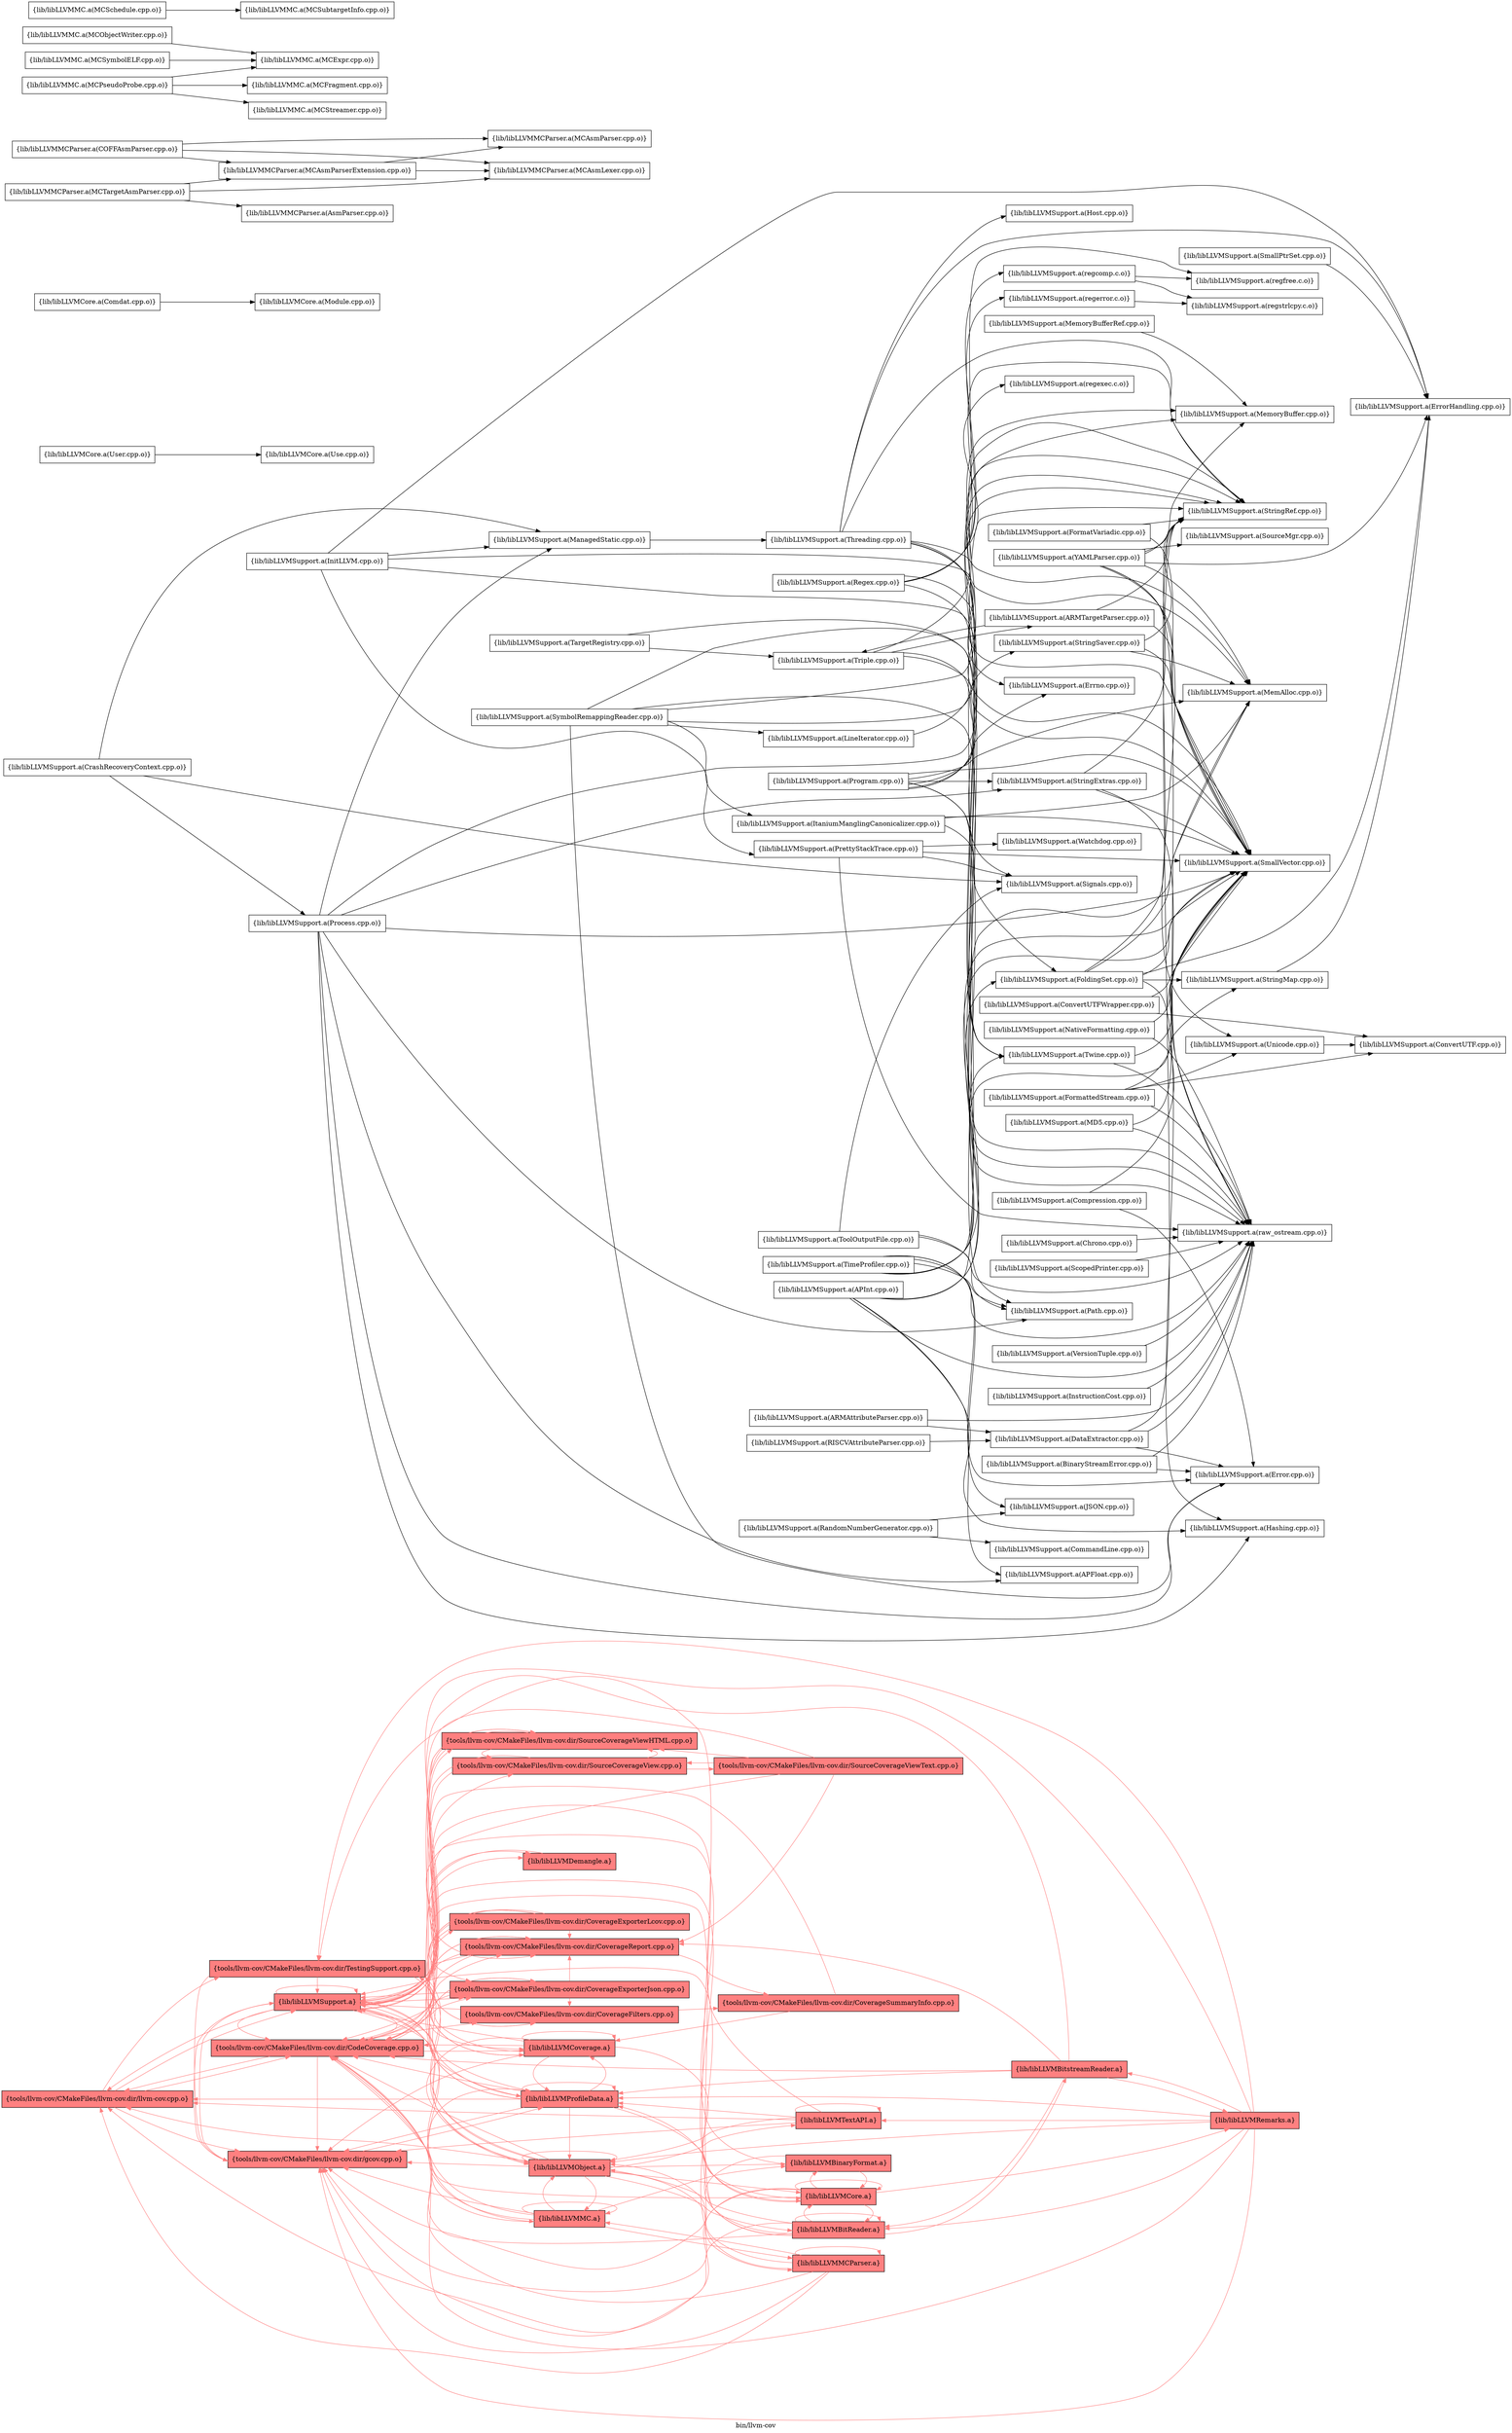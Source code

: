 digraph "bin/llvm-cov" {
	label="bin/llvm-cov";
	rankdir="LR"
	{ rank=same; Node0x559cdafe1888;  }
	{ rank=same; Node0x559cdafe0c08; Node0x559cdafe05c8; Node0x559cdafe2fa8; Node0x559cdafde818;  }
	{ rank=same; Node0x559cdafdd2d8; Node0x559cdafe02f8; Node0x559cdafdf718; Node0x559cdafe42b8; Node0x559cdafe3a98; Node0x559cdafe6d38; Node0x559cdafdf218; Node0x559cdafded18; Node0x559cdafe4448; Node0x559cdafe66a8; Node0x559cdafe5b18;  }
	{ rank=same; Node0x559cdafde318; Node0x559cdafe3368; Node0x559cdafe5f28; Node0x559cdafe48a8; Node0x559cdafddcd8; Node0x559cdafde1d8; Node0x559cdafe6518;  }

	Node0x559cdafe1888 [shape=record,shape=box,style=filled,fillcolor="1.000000 0.5 1",group=1,label="{tools/llvm-cov/CMakeFiles/llvm-cov.dir/llvm-cov.cpp.o}"];
	Node0x559cdafe1888 -> Node0x559cdafe0c08[color="1.000000 0.5 1"];
	Node0x559cdafe1888 -> Node0x559cdafe05c8[color="1.000000 0.5 1"];
	Node0x559cdafe1888 -> Node0x559cdafe2fa8[color="1.000000 0.5 1"];
	Node0x559cdafe1888 -> Node0x559cdafde818[color="1.000000 0.5 1"];
	Node0x559cdafe0c08 [shape=record,shape=box,style=filled,fillcolor="1.000000 0.5 1",group=1,label="{tools/llvm-cov/CMakeFiles/llvm-cov.dir/gcov.cpp.o}"];
	Node0x559cdafe0c08 -> Node0x559cdafde818[color="1.000000 0.5 1"];
	Node0x559cdafe0c08 -> Node0x559cdafdd2d8[color="1.000000 0.5 1"];
	Node0x559cdafe05c8 [shape=record,shape=box,style=filled,fillcolor="1.000000 0.5 1",group=1,label="{tools/llvm-cov/CMakeFiles/llvm-cov.dir/CodeCoverage.cpp.o}"];
	Node0x559cdafe05c8 -> Node0x559cdafe1888[color="1.000000 0.5 1"];
	Node0x559cdafe05c8 -> Node0x559cdafe0c08[color="1.000000 0.5 1"];
	Node0x559cdafe05c8 -> Node0x559cdafe02f8[color="1.000000 0.5 1"];
	Node0x559cdafe05c8 -> Node0x559cdafdf718[color="1.000000 0.5 1"];
	Node0x559cdafe05c8 -> Node0x559cdafe42b8[color="1.000000 0.5 1"];
	Node0x559cdafe05c8 -> Node0x559cdafe3a98[color="1.000000 0.5 1"];
	Node0x559cdafe05c8 -> Node0x559cdafe6d38[color="1.000000 0.5 1"];
	Node0x559cdafe05c8 -> Node0x559cdafde818[color="1.000000 0.5 1"];
	Node0x559cdafe05c8 -> Node0x559cdafdf218[color="1.000000 0.5 1"];
	Node0x559cdafe2fa8 [shape=record,shape=box,style=filled,fillcolor="1.000000 0.5 1",group=1,label="{tools/llvm-cov/CMakeFiles/llvm-cov.dir/TestingSupport.cpp.o}"];
	Node0x559cdafe2fa8 -> Node0x559cdafe0c08[color="1.000000 0.5 1"];
	Node0x559cdafe2fa8 -> Node0x559cdafde818[color="1.000000 0.5 1"];
	Node0x559cdafe2fa8 -> Node0x559cdafded18[color="1.000000 0.5 1"];
	Node0x559cdafe2fa8 -> Node0x559cdafdd2d8[color="1.000000 0.5 1"];
	Node0x559cdafde818 [shape=record,shape=box,style=filled,fillcolor="1.000000 0.5 1",group=1,label="{lib/libLLVMSupport.a}"];
	Node0x559cdafde818 -> Node0x559cdafe1888[color="1.000000 0.5 1"];
	Node0x559cdafde818 -> Node0x559cdafe0c08[color="1.000000 0.5 1"];
	Node0x559cdafde818 -> Node0x559cdafe05c8[color="1.000000 0.5 1"];
	Node0x559cdafde818 -> Node0x559cdafde818[color="1.000000 0.5 1"];
	Node0x559cdafde818 -> Node0x559cdafe02f8[color="1.000000 0.5 1"];
	Node0x559cdafde818 -> Node0x559cdafded18[color="1.000000 0.5 1"];
	Node0x559cdafde818 -> Node0x559cdafe4448[color="1.000000 0.5 1"];
	Node0x559cdafde818 -> Node0x559cdafe66a8[color="1.000000 0.5 1"];
	Node0x559cdafde818 -> Node0x559cdafdd2d8[color="1.000000 0.5 1"];
	Node0x559cdafde818 -> Node0x559cdafe5b18[color="1.000000 0.5 1"];
	Node0x559cdafdd2d8 [shape=record,shape=box,style=filled,fillcolor="1.000000 0.5 1",group=1,label="{lib/libLLVMProfileData.a}"];
	Node0x559cdafdd2d8 -> Node0x559cdafe0c08[color="1.000000 0.5 1"];
	Node0x559cdafdd2d8 -> Node0x559cdafe02f8[color="1.000000 0.5 1"];
	Node0x559cdafdd2d8 -> Node0x559cdafe3a98[color="1.000000 0.5 1"];
	Node0x559cdafdd2d8 -> Node0x559cdafde818[color="1.000000 0.5 1"];
	Node0x559cdafdd2d8 -> Node0x559cdafe4448[color="1.000000 0.5 1"];
	Node0x559cdafdd2d8 -> Node0x559cdafe05c8[color="1.000000 0.5 1"];
	Node0x559cdafdd2d8 -> Node0x559cdafe66a8[color="1.000000 0.5 1"];
	Node0x559cdafdd2d8 -> Node0x559cdafde318[color="1.000000 0.5 1"];
	Node0x559cdafdd2d8 -> Node0x559cdafdf218[color="1.000000 0.5 1"];
	Node0x559cdafdd2d8 -> Node0x559cdafdd2d8[color="1.000000 0.5 1"];
	Node0x559cdafdd2d8 -> Node0x559cdafe1888[color="1.000000 0.5 1"];
	Node0x559cdafdd2d8 -> Node0x559cdafded18[color="1.000000 0.5 1"];
	Node0x559cdafe02f8 [shape=record,shape=box,style=filled,fillcolor="1.000000 0.5 1",group=1,label="{tools/llvm-cov/CMakeFiles/llvm-cov.dir/CoverageExporterJson.cpp.o}"];
	Node0x559cdafe02f8 -> Node0x559cdafe05c8[color="1.000000 0.5 1"];
	Node0x559cdafe02f8 -> Node0x559cdafe42b8[color="1.000000 0.5 1"];
	Node0x559cdafe02f8 -> Node0x559cdafe3a98[color="1.000000 0.5 1"];
	Node0x559cdafe02f8 -> Node0x559cdafde818[color="1.000000 0.5 1"];
	Node0x559cdafe02f8 -> Node0x559cdafdf218[color="1.000000 0.5 1"];
	Node0x559cdafdf718 [shape=record,shape=box,style=filled,fillcolor="1.000000 0.5 1",group=1,label="{tools/llvm-cov/CMakeFiles/llvm-cov.dir/CoverageExporterLcov.cpp.o}"];
	Node0x559cdafdf718 -> Node0x559cdafe05c8[color="1.000000 0.5 1"];
	Node0x559cdafdf718 -> Node0x559cdafe02f8[color="1.000000 0.5 1"];
	Node0x559cdafdf718 -> Node0x559cdafe42b8[color="1.000000 0.5 1"];
	Node0x559cdafdf718 -> Node0x559cdafe3a98[color="1.000000 0.5 1"];
	Node0x559cdafdf718 -> Node0x559cdafde818[color="1.000000 0.5 1"];
	Node0x559cdafdf718 -> Node0x559cdafdf218[color="1.000000 0.5 1"];
	Node0x559cdafe42b8 [shape=record,shape=box,style=filled,fillcolor="1.000000 0.5 1",group=1,label="{tools/llvm-cov/CMakeFiles/llvm-cov.dir/CoverageFilters.cpp.o}"];
	Node0x559cdafe42b8 -> Node0x559cdafe3368[color="1.000000 0.5 1"];
	Node0x559cdafe42b8 -> Node0x559cdafde818[color="1.000000 0.5 1"];
	Node0x559cdafe3a98 [shape=record,shape=box,style=filled,fillcolor="1.000000 0.5 1",group=1,label="{tools/llvm-cov/CMakeFiles/llvm-cov.dir/CoverageReport.cpp.o}"];
	Node0x559cdafe3a98 -> Node0x559cdafe05c8[color="1.000000 0.5 1"];
	Node0x559cdafe3a98 -> Node0x559cdafe42b8[color="1.000000 0.5 1"];
	Node0x559cdafe3a98 -> Node0x559cdafe3368[color="1.000000 0.5 1"];
	Node0x559cdafe3a98 -> Node0x559cdafde818[color="1.000000 0.5 1"];
	Node0x559cdafe3a98 -> Node0x559cdafdf218[color="1.000000 0.5 1"];
	Node0x559cdafe6d38 [shape=record,shape=box,style=filled,fillcolor="1.000000 0.5 1",group=1,label="{tools/llvm-cov/CMakeFiles/llvm-cov.dir/SourceCoverageView.cpp.o}"];
	Node0x559cdafe6d38 -> Node0x559cdafe66a8[color="1.000000 0.5 1"];
	Node0x559cdafe6d38 -> Node0x559cdafe5f28[color="1.000000 0.5 1"];
	Node0x559cdafe6d38 -> Node0x559cdafde818[color="1.000000 0.5 1"];
	Node0x559cdafe6d38 -> Node0x559cdafdf218[color="1.000000 0.5 1"];
	Node0x559cdafdf218 [shape=record,shape=box,style=filled,fillcolor="1.000000 0.5 1",group=1,label="{lib/libLLVMCoverage.a}"];
	Node0x559cdafdf218 -> Node0x559cdafe0c08[color="1.000000 0.5 1"];
	Node0x559cdafdf218 -> Node0x559cdafe05c8[color="1.000000 0.5 1"];
	Node0x559cdafdf218 -> Node0x559cdafde818[color="1.000000 0.5 1"];
	Node0x559cdafdf218 -> Node0x559cdafde318[color="1.000000 0.5 1"];
	Node0x559cdafdf218 -> Node0x559cdafded18[color="1.000000 0.5 1"];
	Node0x559cdafdf218 -> Node0x559cdafdf218[color="1.000000 0.5 1"];
	Node0x559cdafdf218 -> Node0x559cdafdd2d8[color="1.000000 0.5 1"];
	Node0x559cdafdf218 -> Node0x559cdafe2fa8[color="1.000000 0.5 1"];
	Node0x559cdafe3368 [shape=record,shape=box,style=filled,fillcolor="1.000000 0.5 1",group=1,label="{tools/llvm-cov/CMakeFiles/llvm-cov.dir/CoverageSummaryInfo.cpp.o}"];
	Node0x559cdafe3368 -> Node0x559cdafde818[color="1.000000 0.5 1"];
	Node0x559cdafe3368 -> Node0x559cdafdf218[color="1.000000 0.5 1"];
	Node0x559cdafe66a8 [shape=record,shape=box,style=filled,fillcolor="1.000000 0.5 1",group=1,label="{tools/llvm-cov/CMakeFiles/llvm-cov.dir/SourceCoverageViewHTML.cpp.o}"];
	Node0x559cdafe66a8 -> Node0x559cdafe05c8[color="1.000000 0.5 1"];
	Node0x559cdafe66a8 -> Node0x559cdafe3a98[color="1.000000 0.5 1"];
	Node0x559cdafe66a8 -> Node0x559cdafe6d38[color="1.000000 0.5 1"];
	Node0x559cdafe66a8 -> Node0x559cdafde818[color="1.000000 0.5 1"];
	Node0x559cdafe5f28 [shape=record,shape=box,style=filled,fillcolor="1.000000 0.5 1",group=1,label="{tools/llvm-cov/CMakeFiles/llvm-cov.dir/SourceCoverageViewText.cpp.o}"];
	Node0x559cdafe5f28 -> Node0x559cdafe05c8[color="1.000000 0.5 1"];
	Node0x559cdafe5f28 -> Node0x559cdafe3a98[color="1.000000 0.5 1"];
	Node0x559cdafe5f28 -> Node0x559cdafe6d38[color="1.000000 0.5 1"];
	Node0x559cdafe5f28 -> Node0x559cdafe66a8[color="1.000000 0.5 1"];
	Node0x559cdafe5f28 -> Node0x559cdafde818[color="1.000000 0.5 1"];
	Node0x559cdafded18 [shape=record,shape=box,style=filled,fillcolor="1.000000 0.5 1",group=1,label="{lib/libLLVMObject.a}"];
	Node0x559cdafded18 -> Node0x559cdafe0c08[color="1.000000 0.5 1"];
	Node0x559cdafded18 -> Node0x559cdafe2fa8[color="1.000000 0.5 1"];
	Node0x559cdafded18 -> Node0x559cdafde818[color="1.000000 0.5 1"];
	Node0x559cdafded18 -> Node0x559cdafded18[color="1.000000 0.5 1"];
	Node0x559cdafded18 -> Node0x559cdafe48a8[color="1.000000 0.5 1"];
	Node0x559cdafded18 -> Node0x559cdafe5b18[color="1.000000 0.5 1"];
	Node0x559cdafded18 -> Node0x559cdafde318[color="1.000000 0.5 1"];
	Node0x559cdafded18 -> Node0x559cdafddcd8[color="1.000000 0.5 1"];
	Node0x559cdafded18 -> Node0x559cdafde1d8[color="1.000000 0.5 1"];
	Node0x559cdafded18 -> Node0x559cdafe1888[color="1.000000 0.5 1"];
	Node0x559cdafded18 -> Node0x559cdafe05c8[color="1.000000 0.5 1"];
	Node0x559cdafded18 -> Node0x559cdafe6518[color="1.000000 0.5 1"];
	Node0x559cdafe39f8 [shape=record,shape=box,group=0,label="{lib/libLLVMSupport.a(Chrono.cpp.o)}"];
	Node0x559cdafe39f8 -> Node0x559cdafe43a8;
	Node0x559cdafe43a8 [shape=record,shape=box,group=0,label="{lib/libLLVMSupport.a(raw_ostream.cpp.o)}"];
	Node0x559cdafe1108 [shape=record,shape=box,group=0,label="{lib/libLLVMSupport.a(ConvertUTFWrapper.cpp.o)}"];
	Node0x559cdafe1108 -> Node0x559cdafe18d8;
	Node0x559cdafe1108 -> Node0x559cdafe68d8;
	Node0x559cdafe18d8 [shape=record,shape=box,group=0,label="{lib/libLLVMSupport.a(ConvertUTF.cpp.o)}"];
	Node0x559cdafe68d8 [shape=record,shape=box,group=0,label="{lib/libLLVMSupport.a(SmallVector.cpp.o)}"];
	Node0x559cdafe34f8 [shape=record,shape=box,group=0,label="{lib/libLLVMSupport.a(InitLLVM.cpp.o)}"];
	Node0x559cdafe34f8 -> Node0x559cdafe3ea8;
	Node0x559cdafe34f8 -> Node0x559cdafe14c8;
	Node0x559cdafe34f8 -> Node0x559cdafe0d48;
	Node0x559cdafe34f8 -> Node0x559cdafe2a08;
	Node0x559cdafe34f8 -> Node0x559cdafddd78;
	Node0x559cdafe3ea8 [shape=record,shape=box,group=0,label="{lib/libLLVMSupport.a(ErrorHandling.cpp.o)}"];
	Node0x559cdafe14c8 [shape=record,shape=box,group=0,label="{lib/libLLVMSupport.a(ManagedStatic.cpp.o)}"];
	Node0x559cdafe14c8 -> Node0x559cdafdcf68;
	Node0x559cdafe0d48 [shape=record,shape=box,group=0,label="{lib/libLLVMSupport.a(MemAlloc.cpp.o)}"];
	Node0x559cdafe2a08 [shape=record,shape=box,group=0,label="{lib/libLLVMSupport.a(PrettyStackTrace.cpp.o)}"];
	Node0x559cdafe2a08 -> Node0x559cdafe68d8;
	Node0x559cdafe2a08 -> Node0x559cdafe43a8;
	Node0x559cdafe2a08 -> Node0x559cdafddd78;
	Node0x559cdafe2a08 -> Node0x559cdafdd468;
	Node0x559cdafddd78 [shape=record,shape=box,group=0,label="{lib/libLLVMSupport.a(Signals.cpp.o)}"];
	Node0x559cdafe0708 [shape=record,shape=box,group=0,label="{lib/libLLVMSupport.a(FormatVariadic.cpp.o)}"];
	Node0x559cdafe0708 -> Node0x559cdafe68d8;
	Node0x559cdafe0708 -> Node0x559cdafde958;
	Node0x559cdafde958 [shape=record,shape=box,group=0,label="{lib/libLLVMSupport.a(StringRef.cpp.o)}"];
	Node0x559cdafdff88 [shape=record,shape=box,group=0,label="{lib/libLLVMSupport.a(LineIterator.cpp.o)}"];
	Node0x559cdafdff88 -> Node0x559cdafe1018;
	Node0x559cdafe1018 [shape=record,shape=box,group=0,label="{lib/libLLVMSupport.a(MemoryBuffer.cpp.o)}"];
	Node0x559cdafdcf68 [shape=record,shape=box,group=0,label="{lib/libLLVMSupport.a(Threading.cpp.o)}"];
	Node0x559cdafdcf68 -> Node0x559cdafe3ea8;
	Node0x559cdafdcf68 -> Node0x559cdafe0d48;
	Node0x559cdafdcf68 -> Node0x559cdafe68d8;
	Node0x559cdafdcf68 -> Node0x559cdafde958;
	Node0x559cdafdcf68 -> Node0x559cdafdd788;
	Node0x559cdafdcf68 -> Node0x559cdafe1b08;
	Node0x559cdafdcf68 -> Node0x559cdafde598;
	Node0x559cdafde138 [shape=record,shape=box,group=0,label="{lib/libLLVMSupport.a(NativeFormatting.cpp.o)}"];
	Node0x559cdafde138 -> Node0x559cdafe68d8;
	Node0x559cdafde138 -> Node0x559cdafe43a8;
	Node0x559cdafdd468 [shape=record,shape=box,group=0,label="{lib/libLLVMSupport.a(Watchdog.cpp.o)}"];
	Node0x559cdafe31d8 [shape=record,shape=box,group=0,label="{lib/libLLVMSupport.a(Regex.cpp.o)}"];
	Node0x559cdafe31d8 -> Node0x559cdafe68d8;
	Node0x559cdafe31d8 -> Node0x559cdafde958;
	Node0x559cdafe31d8 -> Node0x559cdafdd788;
	Node0x559cdafe31d8 -> Node0x559cdafe3728;
	Node0x559cdafe31d8 -> Node0x559cdafe2aa8;
	Node0x559cdafe31d8 -> Node0x559cdafe3228;
	Node0x559cdafe31d8 -> Node0x559cdafe20f8;
	Node0x559cdafdd788 [shape=record,shape=box,group=0,label="{lib/libLLVMSupport.a(Twine.cpp.o)}"];
	Node0x559cdafdd788 -> Node0x559cdafe68d8;
	Node0x559cdafdd788 -> Node0x559cdafe43a8;
	Node0x559cdafe3728 [shape=record,shape=box,group=0,label="{lib/libLLVMSupport.a(regcomp.c.o)}"];
	Node0x559cdafe3728 -> Node0x559cdafe20f8;
	Node0x559cdafe3728 -> Node0x559cdafe1928;
	Node0x559cdafe2aa8 [shape=record,shape=box,group=0,label="{lib/libLLVMSupport.a(regerror.c.o)}"];
	Node0x559cdafe2aa8 -> Node0x559cdafe1928;
	Node0x559cdafe3228 [shape=record,shape=box,group=0,label="{lib/libLLVMSupport.a(regexec.c.o)}"];
	Node0x559cdafe20f8 [shape=record,shape=box,group=0,label="{lib/libLLVMSupport.a(regfree.c.o)}"];
	Node0x559cdafe5f78 [shape=record,shape=box,group=0,label="{lib/libLLVMSupport.a(SmallPtrSet.cpp.o)}"];
	Node0x559cdafe5f78 -> Node0x559cdafe3ea8;
	Node0x559cdafe5028 [shape=record,shape=box,group=0,label="{lib/libLLVMSupport.a(StringExtras.cpp.o)}"];
	Node0x559cdafe5028 -> Node0x559cdafe68d8;
	Node0x559cdafe5028 -> Node0x559cdafde958;
	Node0x559cdafe5028 -> Node0x559cdafe43a8;
	Node0x559cdafe57a8 [shape=record,shape=box,group=0,label="{lib/libLLVMSupport.a(StringMap.cpp.o)}"];
	Node0x559cdafe57a8 -> Node0x559cdafe3ea8;
	Node0x559cdafde728 [shape=record,shape=box,group=0,label="{lib/libLLVMSupport.a(StringSaver.cpp.o)}"];
	Node0x559cdafde728 -> Node0x559cdafe0d48;
	Node0x559cdafde728 -> Node0x559cdafe68d8;
	Node0x559cdafde728 -> Node0x559cdafde958;
	Node0x559cdafdd058 [shape=record,shape=box,group=0,label="{lib/libLLVMSupport.a(APInt.cpp.o)}"];
	Node0x559cdafdd058 -> Node0x559cdafe68d8;
	Node0x559cdafdd058 -> Node0x559cdafde958;
	Node0x559cdafdd058 -> Node0x559cdafdf538;
	Node0x559cdafdd058 -> Node0x559cdafe43f8;
	Node0x559cdafdd058 -> Node0x559cdafe4b28;
	Node0x559cdafdd058 -> Node0x559cdafe43a8;
	Node0x559cdafdf538 [shape=record,shape=box,group=0,label="{lib/libLLVMSupport.a(APFloat.cpp.o)}"];
	Node0x559cdafe43f8 [shape=record,shape=box,group=0,label="{lib/libLLVMSupport.a(FoldingSet.cpp.o)}"];
	Node0x559cdafe43f8 -> Node0x559cdafe3ea8;
	Node0x559cdafe43f8 -> Node0x559cdafe0d48;
	Node0x559cdafe43f8 -> Node0x559cdafe68d8;
	Node0x559cdafe43f8 -> Node0x559cdafe57a8;
	Node0x559cdafe43f8 -> Node0x559cdafde958;
	Node0x559cdafe43f8 -> Node0x559cdafe4b28;
	Node0x559cdafe4b28 [shape=record,shape=box,group=0,label="{lib/libLLVMSupport.a(Hashing.cpp.o)}"];
	Node0x559cdafe5938 [shape=record,shape=box,group=0,label="{lib/libLLVMSupport.a(ToolOutputFile.cpp.o)}"];
	Node0x559cdafe5938 -> Node0x559cdafe43a8;
	Node0x559cdafe5938 -> Node0x559cdafe1388;
	Node0x559cdafe5938 -> Node0x559cdafddd78;
	Node0x559cdafe1388 [shape=record,shape=box,group=0,label="{lib/libLLVMSupport.a(Path.cpp.o)}"];
	Node0x559cdafe6478 [shape=record,shape=box,group=0,label="{lib/libLLVMSupport.a(Triple.cpp.o)}"];
	Node0x559cdafe6478 -> Node0x559cdafe68d8;
	Node0x559cdafe6478 -> Node0x559cdafde958;
	Node0x559cdafe6478 -> Node0x559cdafe6c48;
	Node0x559cdafe6478 -> Node0x559cdafdd788;
	Node0x559cdafe6c48 [shape=record,shape=box,group=0,label="{lib/libLLVMSupport.a(ARMTargetParser.cpp.o)}"];
	Node0x559cdafe6c48 -> Node0x559cdafe68d8;
	Node0x559cdafe6c48 -> Node0x559cdafde958;
	Node0x559cdafe6c48 -> Node0x559cdafe6478;
	Node0x559cdafe4858 [shape=record,shape=box,group=0,label="{lib/libLLVMSupport.a(YAMLParser.cpp.o)}"];
	Node0x559cdafe4858 -> Node0x559cdafe3ea8;
	Node0x559cdafe4858 -> Node0x559cdafe0d48;
	Node0x559cdafe4858 -> Node0x559cdafe1018;
	Node0x559cdafe4858 -> Node0x559cdafe68d8;
	Node0x559cdafe4858 -> Node0x559cdafde958;
	Node0x559cdafe4858 -> Node0x559cdafde548;
	Node0x559cdafe4858 -> Node0x559cdafe5078;
	Node0x559cdafe4858 -> Node0x559cdafe43a8;
	Node0x559cdafde548 [shape=record,shape=box,group=0,label="{lib/libLLVMSupport.a(SourceMgr.cpp.o)}"];
	Node0x559cdafe5078 [shape=record,shape=box,group=0,label="{lib/libLLVMSupport.a(Unicode.cpp.o)}"];
	Node0x559cdafe5078 -> Node0x559cdafe18d8;
	Node0x559cdafe1928 [shape=record,shape=box,group=0,label="{lib/libLLVMSupport.a(regstrlcpy.c.o)}"];
	Node0x559cdafe00c8 [shape=record,shape=box,group=0,label="{lib/libLLVMSupport.a(MD5.cpp.o)}"];
	Node0x559cdafe00c8 -> Node0x559cdafe68d8;
	Node0x559cdafe00c8 -> Node0x559cdafe43a8;
	Node0x559cdafdf948 [shape=record,shape=box,group=0,label="{lib/libLLVMSupport.a(Process.cpp.o)}"];
	Node0x559cdafdf948 -> Node0x559cdafe2328;
	Node0x559cdafdf948 -> Node0x559cdafe14c8;
	Node0x559cdafdf948 -> Node0x559cdafe68d8;
	Node0x559cdafdf948 -> Node0x559cdafe5028;
	Node0x559cdafdf948 -> Node0x559cdafde958;
	Node0x559cdafdf948 -> Node0x559cdafdf538;
	Node0x559cdafdf948 -> Node0x559cdafe4b28;
	Node0x559cdafdf948 -> Node0x559cdafe1388;
	Node0x559cdafe2328 [shape=record,shape=box,group=0,label="{lib/libLLVMSupport.a(Error.cpp.o)}"];
	Node0x559cdafdf308 [shape=record,shape=box,group=0,label="{lib/libLLVMSupport.a(CrashRecoveryContext.cpp.o)}"];
	Node0x559cdafdf308 -> Node0x559cdafe14c8;
	Node0x559cdafdf308 -> Node0x559cdafdf948;
	Node0x559cdafdf308 -> Node0x559cdafddd78;
	Node0x559cdafdeb88 [shape=record,shape=box,group=0,label="{lib/libLLVMSupport.a(Program.cpp.o)}"];
	Node0x559cdafdeb88 -> Node0x559cdafe0d48;
	Node0x559cdafdeb88 -> Node0x559cdafe68d8;
	Node0x559cdafdeb88 -> Node0x559cdafe5028;
	Node0x559cdafdeb88 -> Node0x559cdafde728;
	Node0x559cdafdeb88 -> Node0x559cdafde958;
	Node0x559cdafdeb88 -> Node0x559cdafe43a8;
	Node0x559cdafdeb88 -> Node0x559cdafe1388;
	Node0x559cdafdeb88 -> Node0x559cdafde598;
	Node0x559cdafde598 [shape=record,shape=box,group=0,label="{lib/libLLVMSupport.a(Errno.cpp.o)}"];
	Node0x559cdafe1b08 [shape=record,shape=box,group=0,label="{lib/libLLVMSupport.a(Host.cpp.o)}"];
	Node0x559cdafe48a8 [shape=record,shape=box,style=filled,fillcolor="1.000000 0.5 1",group=1,label="{lib/libLLVMBinaryFormat.a}"];
	Node0x559cdafe48a8 -> Node0x559cdafde318[color="1.000000 0.5 1"];
	Node0x559cdafe48a8 -> Node0x559cdafe0c08[color="1.000000 0.5 1"];
	Node0x559cdafe48a8 -> Node0x559cdafde818[color="1.000000 0.5 1"];
	Node0x559cdafe5b18 [shape=record,shape=box,style=filled,fillcolor="1.000000 0.5 1",group=1,label="{lib/libLLVMMC.a}"];
	Node0x559cdafe5b18 -> Node0x559cdafde818[color="1.000000 0.5 1"];
	Node0x559cdafe5b18 -> Node0x559cdafded18[color="1.000000 0.5 1"];
	Node0x559cdafe5b18 -> Node0x559cdafe5b18[color="1.000000 0.5 1"];
	Node0x559cdafe5b18 -> Node0x559cdafe0c08[color="1.000000 0.5 1"];
	Node0x559cdafe5b18 -> Node0x559cdafdd2d8[color="1.000000 0.5 1"];
	Node0x559cdafe5b18 -> Node0x559cdafde1d8[color="1.000000 0.5 1"];
	Node0x559cdafe5b18 -> Node0x559cdafe48a8[color="1.000000 0.5 1"];
	Node0x559cdafe5b18 -> Node0x559cdafe05c8[color="1.000000 0.5 1"];
	Node0x559cdafde318 [shape=record,shape=box,style=filled,fillcolor="1.000000 0.5 1",group=1,label="{lib/libLLVMCore.a}"];
	Node0x559cdafde318 -> Node0x559cdafde818[color="1.000000 0.5 1"];
	Node0x559cdafde318 -> Node0x559cdafde318[color="1.000000 0.5 1"];
	Node0x559cdafde318 -> Node0x559cdafe05c8[color="1.000000 0.5 1"];
	Node0x559cdafde318 -> Node0x559cdafe0c08[color="1.000000 0.5 1"];
	Node0x559cdafde318 -> Node0x559cdafe4d58[color="1.000000 0.5 1"];
	Node0x559cdafde318 -> Node0x559cdafe1888[color="1.000000 0.5 1"];
	Node0x559cdafde318 -> Node0x559cdafe48a8[color="1.000000 0.5 1"];
	Node0x559cdafde318 -> Node0x559cdafddcd8[color="1.000000 0.5 1"];
	Node0x559cdafddcd8 [shape=record,shape=box,style=filled,fillcolor="1.000000 0.5 1",group=1,label="{lib/libLLVMBitReader.a}"];
	Node0x559cdafddcd8 -> Node0x559cdafe0c08[color="1.000000 0.5 1"];
	Node0x559cdafddcd8 -> Node0x559cdafe2fa8[color="1.000000 0.5 1"];
	Node0x559cdafddcd8 -> Node0x559cdafde818[color="1.000000 0.5 1"];
	Node0x559cdafddcd8 -> Node0x559cdafded18[color="1.000000 0.5 1"];
	Node0x559cdafddcd8 -> Node0x559cdafde318[color="1.000000 0.5 1"];
	Node0x559cdafddcd8 -> Node0x559cdafdd2d8[color="1.000000 0.5 1"];
	Node0x559cdafddcd8 -> Node0x559cdafddcd8[color="1.000000 0.5 1"];
	Node0x559cdafddcd8 -> Node0x559cdafe5258[color="1.000000 0.5 1"];
	Node0x559cdafddcd8 -> Node0x559cdafe05c8[color="1.000000 0.5 1"];
	Node0x559cdafde1d8 [shape=record,shape=box,style=filled,fillcolor="1.000000 0.5 1",group=1,label="{lib/libLLVMMCParser.a}"];
	Node0x559cdafde1d8 -> Node0x559cdafe1888[color="1.000000 0.5 1"];
	Node0x559cdafde1d8 -> Node0x559cdafe0c08[color="1.000000 0.5 1"];
	Node0x559cdafde1d8 -> Node0x559cdafe05c8[color="1.000000 0.5 1"];
	Node0x559cdafde1d8 -> Node0x559cdafde818[color="1.000000 0.5 1"];
	Node0x559cdafde1d8 -> Node0x559cdafded18[color="1.000000 0.5 1"];
	Node0x559cdafde1d8 -> Node0x559cdafde1d8[color="1.000000 0.5 1"];
	Node0x559cdafde1d8 -> Node0x559cdafe5b18[color="1.000000 0.5 1"];
	Node0x559cdafe3458 [shape=record,shape=box,group=0,label="{lib/libLLVMCore.a(User.cpp.o)}"];
	Node0x559cdafe3458 -> Node0x559cdafde228;
	Node0x559cdafde228 [shape=record,shape=box,group=0,label="{lib/libLLVMCore.a(Use.cpp.o)}"];
	Node0x559cdafe4d58 [shape=record,shape=box,style=filled,fillcolor="1.000000 0.5 1",group=1,label="{lib/libLLVMRemarks.a}"];
	Node0x559cdafe4d58 -> Node0x559cdafde818[color="1.000000 0.5 1"];
	Node0x559cdafe4d58 -> Node0x559cdafe05c8[color="1.000000 0.5 1"];
	Node0x559cdafe4d58 -> Node0x559cdafddcd8[color="1.000000 0.5 1"];
	Node0x559cdafe4d58 -> Node0x559cdafe2fa8[color="1.000000 0.5 1"];
	Node0x559cdafe4d58 -> Node0x559cdafe0c08[color="1.000000 0.5 1"];
	Node0x559cdafe4d58 -> Node0x559cdafded18[color="1.000000 0.5 1"];
	Node0x559cdafe4d58 -> Node0x559cdafdd2d8[color="1.000000 0.5 1"];
	Node0x559cdafe4d58 -> Node0x559cdafe5258[color="1.000000 0.5 1"];
	Node0x559cdafe4d58 -> Node0x559cdafe6518[color="1.000000 0.5 1"];
	Node0x559cdafe2878 [shape=record,shape=box,group=0,label="{lib/libLLVMCore.a(Comdat.cpp.o)}"];
	Node0x559cdafe2878 -> Node0x559cdafe4538;
	Node0x559cdafe4538 [shape=record,shape=box,group=0,label="{lib/libLLVMCore.a(Module.cpp.o)}"];
	Node0x559cdafe1d38 [shape=record,shape=box,group=0,label="{lib/libLLVMSupport.a(FormattedStream.cpp.o)}"];
	Node0x559cdafe1d38 -> Node0x559cdafe18d8;
	Node0x559cdafe1d38 -> Node0x559cdafe68d8;
	Node0x559cdafe1d38 -> Node0x559cdafe5078;
	Node0x559cdafe1d38 -> Node0x559cdafe43a8;
	Node0x559cdafde868 [shape=record,shape=box,group=0,label="{lib/libLLVMSupport.a(InstructionCost.cpp.o)}"];
	Node0x559cdafde868 -> Node0x559cdafe43a8;
	Node0x559cdafde0e8 [shape=record,shape=box,group=0,label="{lib/libLLVMSupport.a(RandomNumberGenerator.cpp.o)}"];
	Node0x559cdafde0e8 -> Node0x559cdafe32c8;
	Node0x559cdafde0e8 -> Node0x559cdafe04d8;
	Node0x559cdafe32c8 [shape=record,shape=box,group=0,label="{lib/libLLVMSupport.a(CommandLine.cpp.o)}"];
	Node0x559cdafe04d8 [shape=record,shape=box,group=0,label="{lib/libLLVMSupport.a(JSON.cpp.o)}"];
	Node0x559cdafdd198 [shape=record,shape=box,group=0,label="{lib/libLLVMSupport.a(TargetRegistry.cpp.o)}"];
	Node0x559cdafdd198 -> Node0x559cdafe6478;
	Node0x559cdafdd198 -> Node0x559cdafe43a8;
	Node0x559cdafe5d48 [shape=record,shape=box,group=0,label="{lib/libLLVMSupport.a(DataExtractor.cpp.o)}"];
	Node0x559cdafe5d48 -> Node0x559cdafe2328;
	Node0x559cdafe5d48 -> Node0x559cdafde958;
	Node0x559cdafe5d48 -> Node0x559cdafe43a8;
	Node0x559cdafe54d8 [shape=record,shape=box,group=0,label="{lib/libLLVMSupport.a(ARMAttributeParser.cpp.o)}"];
	Node0x559cdafe54d8 -> Node0x559cdafe43a8;
	Node0x559cdafe54d8 -> Node0x559cdafe5d48;
	Node0x559cdafdf3a8 [shape=record,shape=box,group=0,label="{lib/libLLVMSupport.a(ScopedPrinter.cpp.o)}"];
	Node0x559cdafdf3a8 -> Node0x559cdafe43a8;
	Node0x559cdafdd0a8 [shape=record,shape=box,group=0,label="{lib/libLLVMSupport.a(RISCVAttributeParser.cpp.o)}"];
	Node0x559cdafdd0a8 -> Node0x559cdafe5d48;
	Node0x559cdafe07a8 [shape=record,shape=box,group=0,label="{lib/libLLVMSupport.a(BinaryStreamError.cpp.o)}"];
	Node0x559cdafe07a8 -> Node0x559cdafe2328;
	Node0x559cdafe07a8 -> Node0x559cdafe43a8;
	Node0x559cdafe6518 [shape=record,shape=box,style=filled,fillcolor="1.000000 0.5 1",group=1,label="{lib/libLLVMTextAPI.a}"];
	Node0x559cdafe6518 -> Node0x559cdafde818[color="1.000000 0.5 1"];
	Node0x559cdafe6518 -> Node0x559cdafe6518[color="1.000000 0.5 1"];
	Node0x559cdafe6518 -> Node0x559cdafe1888[color="1.000000 0.5 1"];
	Node0x559cdafe6518 -> Node0x559cdafe0c08[color="1.000000 0.5 1"];
	Node0x559cdafe6518 -> Node0x559cdafded18[color="1.000000 0.5 1"];
	Node0x559cdafe6518 -> Node0x559cdafdd2d8[color="1.000000 0.5 1"];
	Node0x559cdafe0f28 [shape=record,shape=box,group=0,label="{lib/libLLVMSupport.a(Compression.cpp.o)}"];
	Node0x559cdafe0f28 -> Node0x559cdafe2328;
	Node0x559cdafe0f28 -> Node0x559cdafe68d8;
	Node0x559cdafe4448 [shape=record,shape=box,style=filled,fillcolor="1.000000 0.5 1",group=1,label="{lib/libLLVMDemangle.a}"];
	Node0x559cdafe4448 -> Node0x559cdafde818[color="1.000000 0.5 1"];
	Node0x559cdafe2c38 [shape=record,shape=box,group=0,label="{lib/libLLVMSupport.a(ItaniumManglingCanonicalizer.cpp.o)}"];
	Node0x559cdafe2c38 -> Node0x559cdafe0d48;
	Node0x559cdafe2c38 -> Node0x559cdafe68d8;
	Node0x559cdafe2c38 -> Node0x559cdafe43f8;
	Node0x559cdafe3958 [shape=record,shape=box,group=0,label="{lib/libLLVMSupport.a(SymbolRemappingReader.cpp.o)}"];
	Node0x559cdafe3958 -> Node0x559cdafe2328;
	Node0x559cdafe3958 -> Node0x559cdafdff88;
	Node0x559cdafe3958 -> Node0x559cdafe1018;
	Node0x559cdafe3958 -> Node0x559cdafde958;
	Node0x559cdafe3958 -> Node0x559cdafdd788;
	Node0x559cdafe3958 -> Node0x559cdafe43a8;
	Node0x559cdafe3958 -> Node0x559cdafe2c38;
	Node0x559cdafe5258 [shape=record,shape=box,style=filled,fillcolor="1.000000 0.5 1",group=1,label="{lib/libLLVMBitstreamReader.a}"];
	Node0x559cdafe5258 -> Node0x559cdafe05c8[color="1.000000 0.5 1"];
	Node0x559cdafe5258 -> Node0x559cdafe3a98[color="1.000000 0.5 1"];
	Node0x559cdafe5258 -> Node0x559cdafde818[color="1.000000 0.5 1"];
	Node0x559cdafe5258 -> Node0x559cdafdd2d8[color="1.000000 0.5 1"];
	Node0x559cdafe5258 -> Node0x559cdafddcd8[color="1.000000 0.5 1"];
	Node0x559cdafe5258 -> Node0x559cdafe4d58[color="1.000000 0.5 1"];
	Node0x559cdafe45d8 [shape=record,shape=box,group=0,label="{lib/libLLVMSupport.a(TimeProfiler.cpp.o)}"];
	Node0x559cdafe45d8 -> Node0x559cdafe2328;
	Node0x559cdafe45d8 -> Node0x559cdafe04d8;
	Node0x559cdafe45d8 -> Node0x559cdafe0d48;
	Node0x559cdafe45d8 -> Node0x559cdafe68d8;
	Node0x559cdafe45d8 -> Node0x559cdafe57a8;
	Node0x559cdafe45d8 -> Node0x559cdafdd788;
	Node0x559cdafe45d8 -> Node0x559cdafe43a8;
	Node0x559cdafe45d8 -> Node0x559cdafe1388;
	Node0x559cdafe1ce8 [shape=record,shape=box,group=0,label="{lib/libLLVMSupport.a(MemoryBufferRef.cpp.o)}"];
	Node0x559cdafe1ce8 -> Node0x559cdafe1018;
	Node0x559cdafdfa88 [shape=record,shape=box,group=0,label="{lib/libLLVMMCParser.a(COFFAsmParser.cpp.o)}"];
	Node0x559cdafdfa88 -> Node0x559cdafe0168;
	Node0x559cdafdfa88 -> Node0x559cdafde8b8;
	Node0x559cdafdfa88 -> Node0x559cdafde5e8;
	Node0x559cdafe0168 [shape=record,shape=box,group=0,label="{lib/libLLVMMCParser.a(MCAsmLexer.cpp.o)}"];
	Node0x559cdafde8b8 [shape=record,shape=box,group=0,label="{lib/libLLVMMCParser.a(MCAsmParser.cpp.o)}"];
	Node0x559cdafde5e8 [shape=record,shape=box,group=0,label="{lib/libLLVMMCParser.a(MCAsmParserExtension.cpp.o)}"];
	Node0x559cdafde5e8 -> Node0x559cdafe0168;
	Node0x559cdafde5e8 -> Node0x559cdafde8b8;
	Node0x559cdafdec78 [shape=record,shape=box,group=0,label="{lib/libLLVMMCParser.a(MCTargetAsmParser.cpp.o)}"];
	Node0x559cdafdec78 -> Node0x559cdafe0118;
	Node0x559cdafdec78 -> Node0x559cdafe0168;
	Node0x559cdafdec78 -> Node0x559cdafde5e8;
	Node0x559cdafe0118 [shape=record,shape=box,group=0,label="{lib/libLLVMMCParser.a(AsmParser.cpp.o)}"];
	Node0x559cdafdf0d8 [shape=record,shape=box,group=0,label="{lib/libLLVMMC.a(MCObjectWriter.cpp.o)}"];
	Node0x559cdafdf0d8 -> Node0x559cdafe6658;
	Node0x559cdafe6658 [shape=record,shape=box,group=0,label="{lib/libLLVMMC.a(MCExpr.cpp.o)}"];
	Node0x559cdafdcfb8 [shape=record,shape=box,group=0,label="{lib/libLLVMMC.a(MCPseudoProbe.cpp.o)}"];
	Node0x559cdafdcfb8 -> Node0x559cdafe6658;
	Node0x559cdafdcfb8 -> Node0x559cdafe0208;
	Node0x559cdafdcfb8 -> Node0x559cdafe38b8;
	Node0x559cdafe0208 [shape=record,shape=box,group=0,label="{lib/libLLVMMC.a(MCFragment.cpp.o)}"];
	Node0x559cdafe38b8 [shape=record,shape=box,group=0,label="{lib/libLLVMMC.a(MCStreamer.cpp.o)}"];
	Node0x559cdafe3048 [shape=record,shape=box,group=0,label="{lib/libLLVMMC.a(MCSchedule.cpp.o)}"];
	Node0x559cdafe3048 -> Node0x559cdafe2cd8;
	Node0x559cdafe2cd8 [shape=record,shape=box,group=0,label="{lib/libLLVMMC.a(MCSubtargetInfo.cpp.o)}"];
	Node0x559cdafe1608 [shape=record,shape=box,group=0,label="{lib/libLLVMMC.a(MCSymbolELF.cpp.o)}"];
	Node0x559cdafe1608 -> Node0x559cdafe6658;
	Node0x559cdafdf128 [shape=record,shape=box,group=0,label="{lib/libLLVMSupport.a(VersionTuple.cpp.o)}"];
	Node0x559cdafdf128 -> Node0x559cdafe43a8;
}
